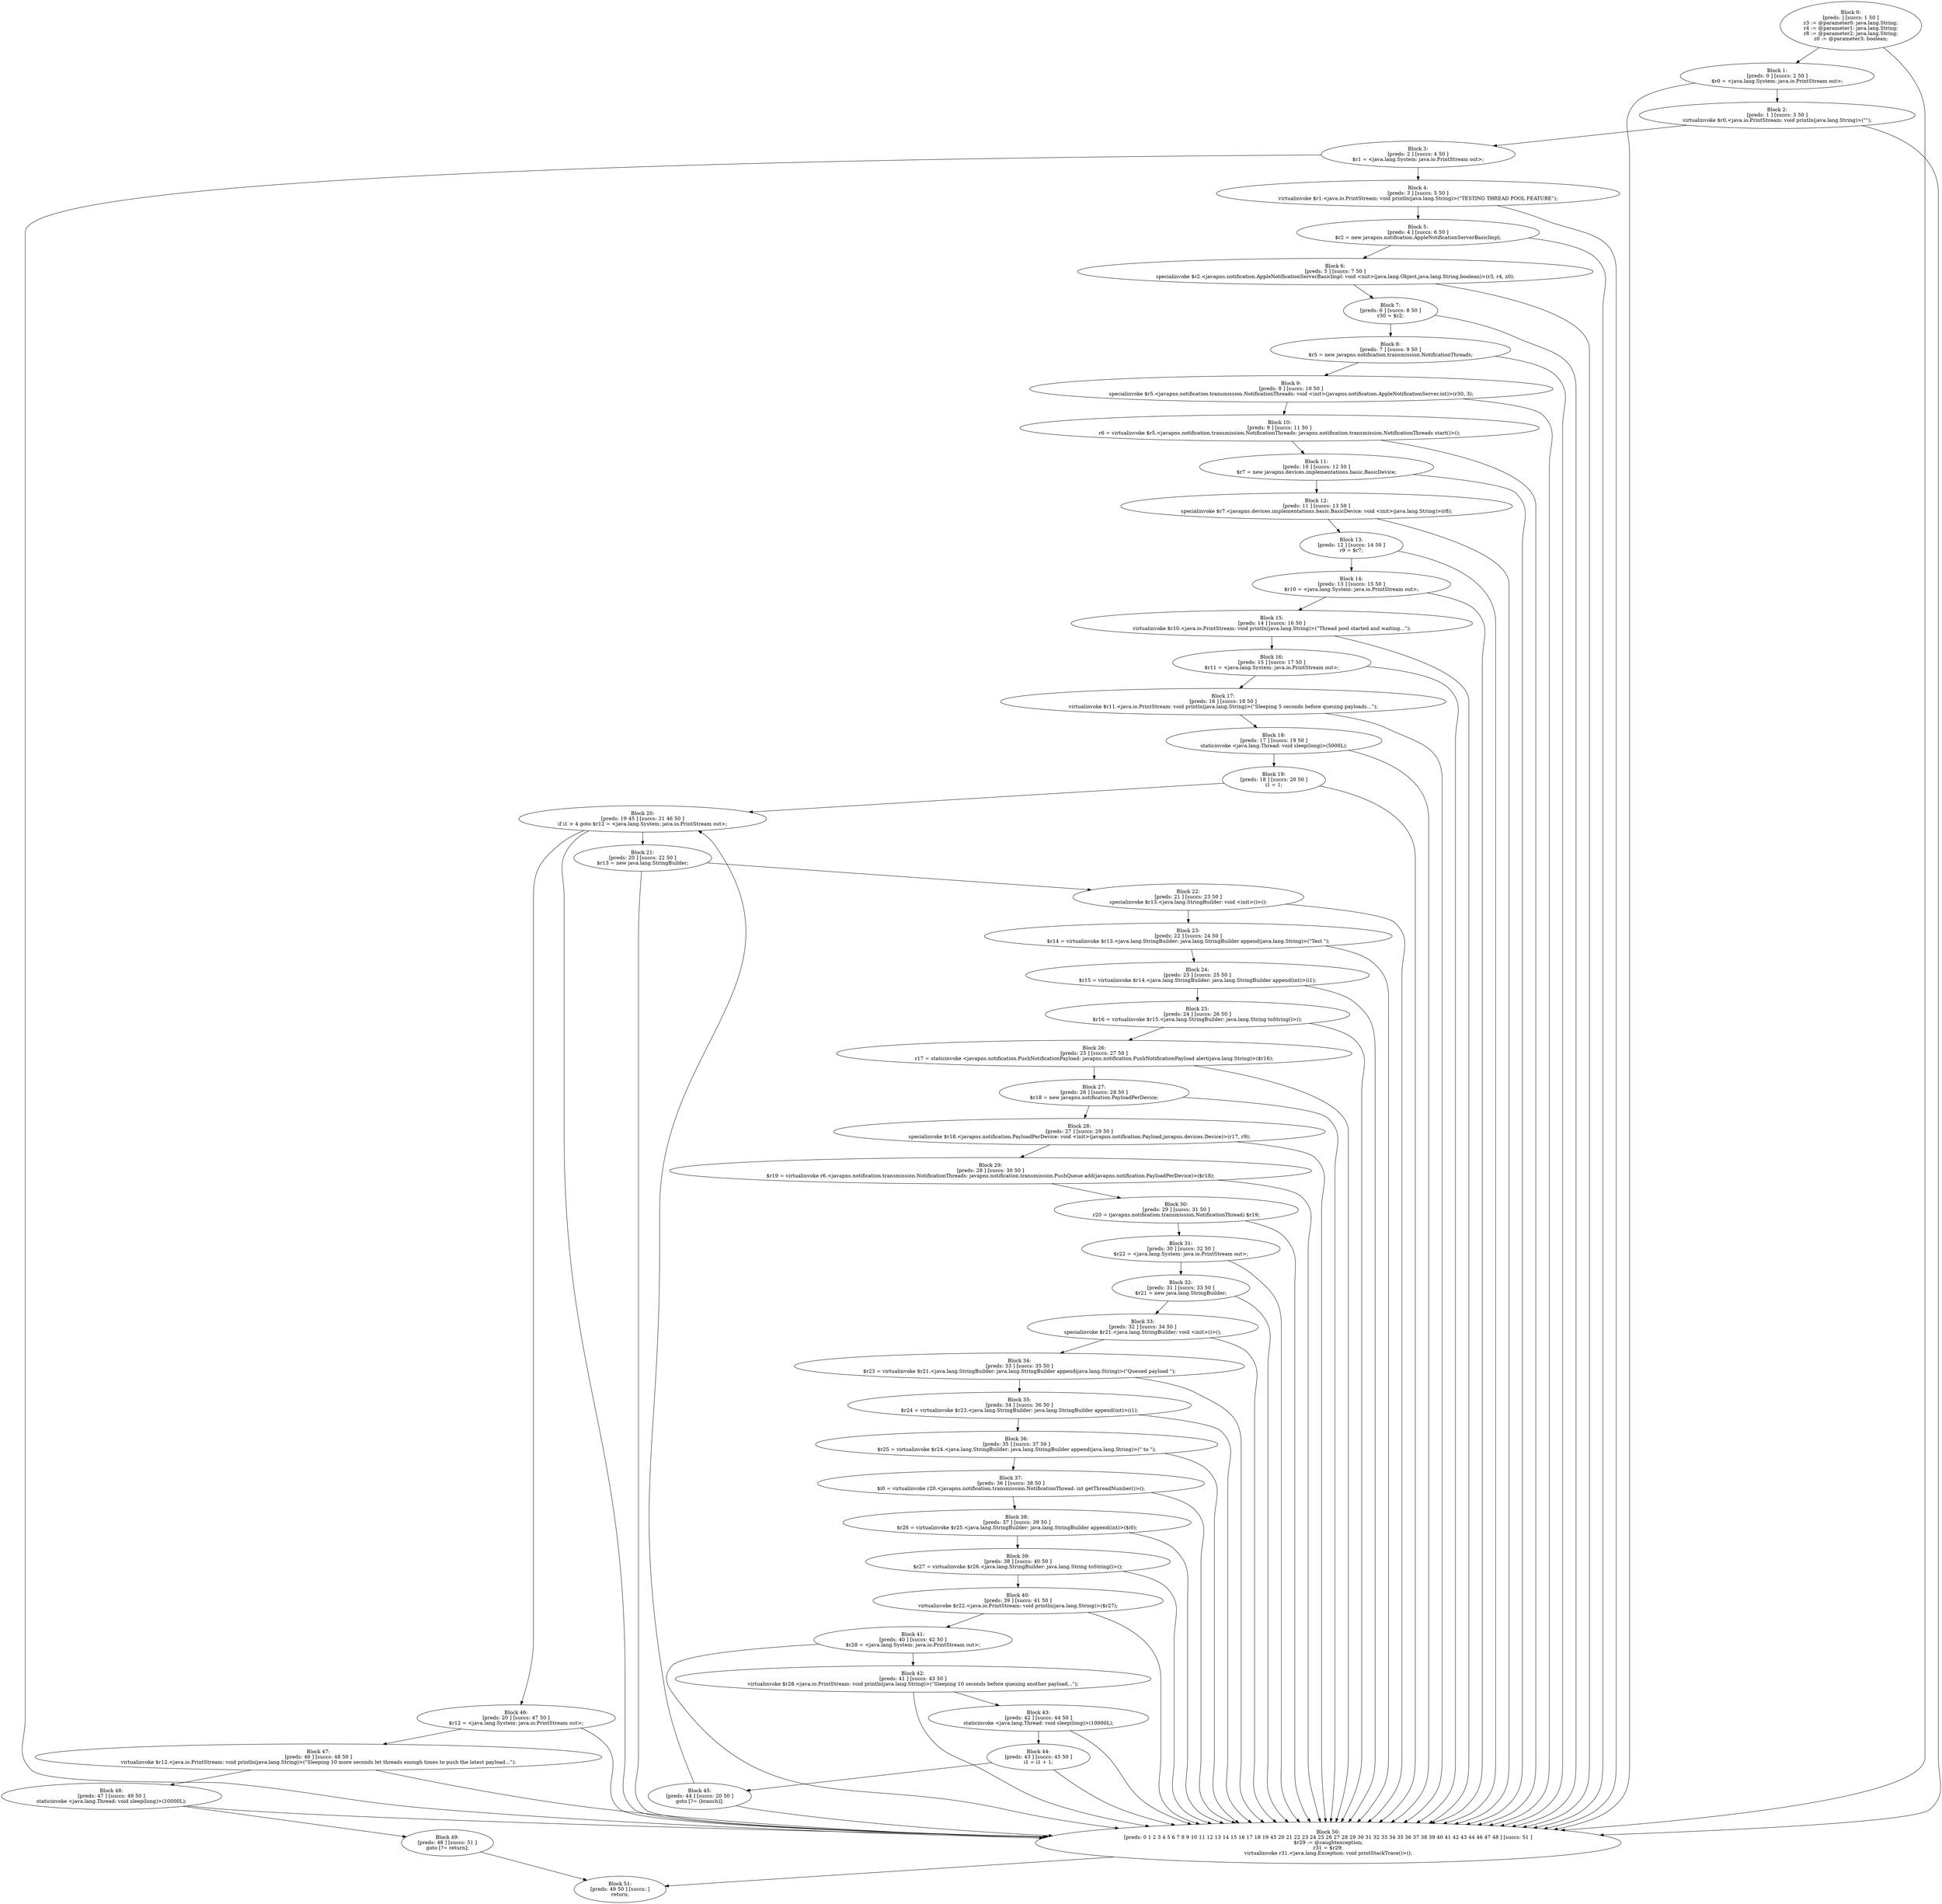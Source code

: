 digraph "unitGraph" {
    "Block 0:
[preds: ] [succs: 1 50 ]
r3 := @parameter0: java.lang.String;
r4 := @parameter1: java.lang.String;
r8 := @parameter2: java.lang.String;
z0 := @parameter3: boolean;
"
    "Block 1:
[preds: 0 ] [succs: 2 50 ]
$r0 = <java.lang.System: java.io.PrintStream out>;
"
    "Block 2:
[preds: 1 ] [succs: 3 50 ]
virtualinvoke $r0.<java.io.PrintStream: void println(java.lang.String)>(\"\");
"
    "Block 3:
[preds: 2 ] [succs: 4 50 ]
$r1 = <java.lang.System: java.io.PrintStream out>;
"
    "Block 4:
[preds: 3 ] [succs: 5 50 ]
virtualinvoke $r1.<java.io.PrintStream: void println(java.lang.String)>(\"TESTING THREAD POOL FEATURE\");
"
    "Block 5:
[preds: 4 ] [succs: 6 50 ]
$r2 = new javapns.notification.AppleNotificationServerBasicImpl;
"
    "Block 6:
[preds: 5 ] [succs: 7 50 ]
specialinvoke $r2.<javapns.notification.AppleNotificationServerBasicImpl: void <init>(java.lang.Object,java.lang.String,boolean)>(r3, r4, z0);
"
    "Block 7:
[preds: 6 ] [succs: 8 50 ]
r30 = $r2;
"
    "Block 8:
[preds: 7 ] [succs: 9 50 ]
$r5 = new javapns.notification.transmission.NotificationThreads;
"
    "Block 9:
[preds: 8 ] [succs: 10 50 ]
specialinvoke $r5.<javapns.notification.transmission.NotificationThreads: void <init>(javapns.notification.AppleNotificationServer,int)>(r30, 3);
"
    "Block 10:
[preds: 9 ] [succs: 11 50 ]
r6 = virtualinvoke $r5.<javapns.notification.transmission.NotificationThreads: javapns.notification.transmission.NotificationThreads start()>();
"
    "Block 11:
[preds: 10 ] [succs: 12 50 ]
$r7 = new javapns.devices.implementations.basic.BasicDevice;
"
    "Block 12:
[preds: 11 ] [succs: 13 50 ]
specialinvoke $r7.<javapns.devices.implementations.basic.BasicDevice: void <init>(java.lang.String)>(r8);
"
    "Block 13:
[preds: 12 ] [succs: 14 50 ]
r9 = $r7;
"
    "Block 14:
[preds: 13 ] [succs: 15 50 ]
$r10 = <java.lang.System: java.io.PrintStream out>;
"
    "Block 15:
[preds: 14 ] [succs: 16 50 ]
virtualinvoke $r10.<java.io.PrintStream: void println(java.lang.String)>(\"Thread pool started and waiting...\");
"
    "Block 16:
[preds: 15 ] [succs: 17 50 ]
$r11 = <java.lang.System: java.io.PrintStream out>;
"
    "Block 17:
[preds: 16 ] [succs: 18 50 ]
virtualinvoke $r11.<java.io.PrintStream: void println(java.lang.String)>(\"Sleeping 5 seconds before queuing payloads...\");
"
    "Block 18:
[preds: 17 ] [succs: 19 50 ]
staticinvoke <java.lang.Thread: void sleep(long)>(5000L);
"
    "Block 19:
[preds: 18 ] [succs: 20 50 ]
i1 = 1;
"
    "Block 20:
[preds: 19 45 ] [succs: 21 46 50 ]
if i1 > 4 goto $r12 = <java.lang.System: java.io.PrintStream out>;
"
    "Block 21:
[preds: 20 ] [succs: 22 50 ]
$r13 = new java.lang.StringBuilder;
"
    "Block 22:
[preds: 21 ] [succs: 23 50 ]
specialinvoke $r13.<java.lang.StringBuilder: void <init>()>();
"
    "Block 23:
[preds: 22 ] [succs: 24 50 ]
$r14 = virtualinvoke $r13.<java.lang.StringBuilder: java.lang.StringBuilder append(java.lang.String)>(\"Test \");
"
    "Block 24:
[preds: 23 ] [succs: 25 50 ]
$r15 = virtualinvoke $r14.<java.lang.StringBuilder: java.lang.StringBuilder append(int)>(i1);
"
    "Block 25:
[preds: 24 ] [succs: 26 50 ]
$r16 = virtualinvoke $r15.<java.lang.StringBuilder: java.lang.String toString()>();
"
    "Block 26:
[preds: 25 ] [succs: 27 50 ]
r17 = staticinvoke <javapns.notification.PushNotificationPayload: javapns.notification.PushNotificationPayload alert(java.lang.String)>($r16);
"
    "Block 27:
[preds: 26 ] [succs: 28 50 ]
$r18 = new javapns.notification.PayloadPerDevice;
"
    "Block 28:
[preds: 27 ] [succs: 29 50 ]
specialinvoke $r18.<javapns.notification.PayloadPerDevice: void <init>(javapns.notification.Payload,javapns.devices.Device)>(r17, r9);
"
    "Block 29:
[preds: 28 ] [succs: 30 50 ]
$r19 = virtualinvoke r6.<javapns.notification.transmission.NotificationThreads: javapns.notification.transmission.PushQueue add(javapns.notification.PayloadPerDevice)>($r18);
"
    "Block 30:
[preds: 29 ] [succs: 31 50 ]
r20 = (javapns.notification.transmission.NotificationThread) $r19;
"
    "Block 31:
[preds: 30 ] [succs: 32 50 ]
$r22 = <java.lang.System: java.io.PrintStream out>;
"
    "Block 32:
[preds: 31 ] [succs: 33 50 ]
$r21 = new java.lang.StringBuilder;
"
    "Block 33:
[preds: 32 ] [succs: 34 50 ]
specialinvoke $r21.<java.lang.StringBuilder: void <init>()>();
"
    "Block 34:
[preds: 33 ] [succs: 35 50 ]
$r23 = virtualinvoke $r21.<java.lang.StringBuilder: java.lang.StringBuilder append(java.lang.String)>(\"Queued payload \");
"
    "Block 35:
[preds: 34 ] [succs: 36 50 ]
$r24 = virtualinvoke $r23.<java.lang.StringBuilder: java.lang.StringBuilder append(int)>(i1);
"
    "Block 36:
[preds: 35 ] [succs: 37 50 ]
$r25 = virtualinvoke $r24.<java.lang.StringBuilder: java.lang.StringBuilder append(java.lang.String)>(\" to \");
"
    "Block 37:
[preds: 36 ] [succs: 38 50 ]
$i0 = virtualinvoke r20.<javapns.notification.transmission.NotificationThread: int getThreadNumber()>();
"
    "Block 38:
[preds: 37 ] [succs: 39 50 ]
$r26 = virtualinvoke $r25.<java.lang.StringBuilder: java.lang.StringBuilder append(int)>($i0);
"
    "Block 39:
[preds: 38 ] [succs: 40 50 ]
$r27 = virtualinvoke $r26.<java.lang.StringBuilder: java.lang.String toString()>();
"
    "Block 40:
[preds: 39 ] [succs: 41 50 ]
virtualinvoke $r22.<java.io.PrintStream: void println(java.lang.String)>($r27);
"
    "Block 41:
[preds: 40 ] [succs: 42 50 ]
$r28 = <java.lang.System: java.io.PrintStream out>;
"
    "Block 42:
[preds: 41 ] [succs: 43 50 ]
virtualinvoke $r28.<java.io.PrintStream: void println(java.lang.String)>(\"Sleeping 10 seconds before queuing another payload...\");
"
    "Block 43:
[preds: 42 ] [succs: 44 50 ]
staticinvoke <java.lang.Thread: void sleep(long)>(10000L);
"
    "Block 44:
[preds: 43 ] [succs: 45 50 ]
i1 = i1 + 1;
"
    "Block 45:
[preds: 44 ] [succs: 20 50 ]
goto [?= (branch)];
"
    "Block 46:
[preds: 20 ] [succs: 47 50 ]
$r12 = <java.lang.System: java.io.PrintStream out>;
"
    "Block 47:
[preds: 46 ] [succs: 48 50 ]
virtualinvoke $r12.<java.io.PrintStream: void println(java.lang.String)>(\"Sleeping 10 more seconds let threads enough times to push the latest payload...\");
"
    "Block 48:
[preds: 47 ] [succs: 49 50 ]
staticinvoke <java.lang.Thread: void sleep(long)>(10000L);
"
    "Block 49:
[preds: 48 ] [succs: 51 ]
goto [?= return];
"
    "Block 50:
[preds: 0 1 2 3 4 5 6 7 8 9 10 11 12 13 14 15 16 17 18 19 45 20 21 22 23 24 25 26 27 28 29 30 31 32 33 34 35 36 37 38 39 40 41 42 43 44 46 47 48 ] [succs: 51 ]
$r29 := @caughtexception;
r31 = $r29;
virtualinvoke r31.<java.lang.Exception: void printStackTrace()>();
"
    "Block 51:
[preds: 49 50 ] [succs: ]
return;
"
    "Block 0:
[preds: ] [succs: 1 50 ]
r3 := @parameter0: java.lang.String;
r4 := @parameter1: java.lang.String;
r8 := @parameter2: java.lang.String;
z0 := @parameter3: boolean;
"->"Block 1:
[preds: 0 ] [succs: 2 50 ]
$r0 = <java.lang.System: java.io.PrintStream out>;
";
    "Block 0:
[preds: ] [succs: 1 50 ]
r3 := @parameter0: java.lang.String;
r4 := @parameter1: java.lang.String;
r8 := @parameter2: java.lang.String;
z0 := @parameter3: boolean;
"->"Block 50:
[preds: 0 1 2 3 4 5 6 7 8 9 10 11 12 13 14 15 16 17 18 19 45 20 21 22 23 24 25 26 27 28 29 30 31 32 33 34 35 36 37 38 39 40 41 42 43 44 46 47 48 ] [succs: 51 ]
$r29 := @caughtexception;
r31 = $r29;
virtualinvoke r31.<java.lang.Exception: void printStackTrace()>();
";
    "Block 1:
[preds: 0 ] [succs: 2 50 ]
$r0 = <java.lang.System: java.io.PrintStream out>;
"->"Block 2:
[preds: 1 ] [succs: 3 50 ]
virtualinvoke $r0.<java.io.PrintStream: void println(java.lang.String)>(\"\");
";
    "Block 1:
[preds: 0 ] [succs: 2 50 ]
$r0 = <java.lang.System: java.io.PrintStream out>;
"->"Block 50:
[preds: 0 1 2 3 4 5 6 7 8 9 10 11 12 13 14 15 16 17 18 19 45 20 21 22 23 24 25 26 27 28 29 30 31 32 33 34 35 36 37 38 39 40 41 42 43 44 46 47 48 ] [succs: 51 ]
$r29 := @caughtexception;
r31 = $r29;
virtualinvoke r31.<java.lang.Exception: void printStackTrace()>();
";
    "Block 2:
[preds: 1 ] [succs: 3 50 ]
virtualinvoke $r0.<java.io.PrintStream: void println(java.lang.String)>(\"\");
"->"Block 3:
[preds: 2 ] [succs: 4 50 ]
$r1 = <java.lang.System: java.io.PrintStream out>;
";
    "Block 2:
[preds: 1 ] [succs: 3 50 ]
virtualinvoke $r0.<java.io.PrintStream: void println(java.lang.String)>(\"\");
"->"Block 50:
[preds: 0 1 2 3 4 5 6 7 8 9 10 11 12 13 14 15 16 17 18 19 45 20 21 22 23 24 25 26 27 28 29 30 31 32 33 34 35 36 37 38 39 40 41 42 43 44 46 47 48 ] [succs: 51 ]
$r29 := @caughtexception;
r31 = $r29;
virtualinvoke r31.<java.lang.Exception: void printStackTrace()>();
";
    "Block 3:
[preds: 2 ] [succs: 4 50 ]
$r1 = <java.lang.System: java.io.PrintStream out>;
"->"Block 4:
[preds: 3 ] [succs: 5 50 ]
virtualinvoke $r1.<java.io.PrintStream: void println(java.lang.String)>(\"TESTING THREAD POOL FEATURE\");
";
    "Block 3:
[preds: 2 ] [succs: 4 50 ]
$r1 = <java.lang.System: java.io.PrintStream out>;
"->"Block 50:
[preds: 0 1 2 3 4 5 6 7 8 9 10 11 12 13 14 15 16 17 18 19 45 20 21 22 23 24 25 26 27 28 29 30 31 32 33 34 35 36 37 38 39 40 41 42 43 44 46 47 48 ] [succs: 51 ]
$r29 := @caughtexception;
r31 = $r29;
virtualinvoke r31.<java.lang.Exception: void printStackTrace()>();
";
    "Block 4:
[preds: 3 ] [succs: 5 50 ]
virtualinvoke $r1.<java.io.PrintStream: void println(java.lang.String)>(\"TESTING THREAD POOL FEATURE\");
"->"Block 5:
[preds: 4 ] [succs: 6 50 ]
$r2 = new javapns.notification.AppleNotificationServerBasicImpl;
";
    "Block 4:
[preds: 3 ] [succs: 5 50 ]
virtualinvoke $r1.<java.io.PrintStream: void println(java.lang.String)>(\"TESTING THREAD POOL FEATURE\");
"->"Block 50:
[preds: 0 1 2 3 4 5 6 7 8 9 10 11 12 13 14 15 16 17 18 19 45 20 21 22 23 24 25 26 27 28 29 30 31 32 33 34 35 36 37 38 39 40 41 42 43 44 46 47 48 ] [succs: 51 ]
$r29 := @caughtexception;
r31 = $r29;
virtualinvoke r31.<java.lang.Exception: void printStackTrace()>();
";
    "Block 5:
[preds: 4 ] [succs: 6 50 ]
$r2 = new javapns.notification.AppleNotificationServerBasicImpl;
"->"Block 6:
[preds: 5 ] [succs: 7 50 ]
specialinvoke $r2.<javapns.notification.AppleNotificationServerBasicImpl: void <init>(java.lang.Object,java.lang.String,boolean)>(r3, r4, z0);
";
    "Block 5:
[preds: 4 ] [succs: 6 50 ]
$r2 = new javapns.notification.AppleNotificationServerBasicImpl;
"->"Block 50:
[preds: 0 1 2 3 4 5 6 7 8 9 10 11 12 13 14 15 16 17 18 19 45 20 21 22 23 24 25 26 27 28 29 30 31 32 33 34 35 36 37 38 39 40 41 42 43 44 46 47 48 ] [succs: 51 ]
$r29 := @caughtexception;
r31 = $r29;
virtualinvoke r31.<java.lang.Exception: void printStackTrace()>();
";
    "Block 6:
[preds: 5 ] [succs: 7 50 ]
specialinvoke $r2.<javapns.notification.AppleNotificationServerBasicImpl: void <init>(java.lang.Object,java.lang.String,boolean)>(r3, r4, z0);
"->"Block 7:
[preds: 6 ] [succs: 8 50 ]
r30 = $r2;
";
    "Block 6:
[preds: 5 ] [succs: 7 50 ]
specialinvoke $r2.<javapns.notification.AppleNotificationServerBasicImpl: void <init>(java.lang.Object,java.lang.String,boolean)>(r3, r4, z0);
"->"Block 50:
[preds: 0 1 2 3 4 5 6 7 8 9 10 11 12 13 14 15 16 17 18 19 45 20 21 22 23 24 25 26 27 28 29 30 31 32 33 34 35 36 37 38 39 40 41 42 43 44 46 47 48 ] [succs: 51 ]
$r29 := @caughtexception;
r31 = $r29;
virtualinvoke r31.<java.lang.Exception: void printStackTrace()>();
";
    "Block 7:
[preds: 6 ] [succs: 8 50 ]
r30 = $r2;
"->"Block 8:
[preds: 7 ] [succs: 9 50 ]
$r5 = new javapns.notification.transmission.NotificationThreads;
";
    "Block 7:
[preds: 6 ] [succs: 8 50 ]
r30 = $r2;
"->"Block 50:
[preds: 0 1 2 3 4 5 6 7 8 9 10 11 12 13 14 15 16 17 18 19 45 20 21 22 23 24 25 26 27 28 29 30 31 32 33 34 35 36 37 38 39 40 41 42 43 44 46 47 48 ] [succs: 51 ]
$r29 := @caughtexception;
r31 = $r29;
virtualinvoke r31.<java.lang.Exception: void printStackTrace()>();
";
    "Block 8:
[preds: 7 ] [succs: 9 50 ]
$r5 = new javapns.notification.transmission.NotificationThreads;
"->"Block 9:
[preds: 8 ] [succs: 10 50 ]
specialinvoke $r5.<javapns.notification.transmission.NotificationThreads: void <init>(javapns.notification.AppleNotificationServer,int)>(r30, 3);
";
    "Block 8:
[preds: 7 ] [succs: 9 50 ]
$r5 = new javapns.notification.transmission.NotificationThreads;
"->"Block 50:
[preds: 0 1 2 3 4 5 6 7 8 9 10 11 12 13 14 15 16 17 18 19 45 20 21 22 23 24 25 26 27 28 29 30 31 32 33 34 35 36 37 38 39 40 41 42 43 44 46 47 48 ] [succs: 51 ]
$r29 := @caughtexception;
r31 = $r29;
virtualinvoke r31.<java.lang.Exception: void printStackTrace()>();
";
    "Block 9:
[preds: 8 ] [succs: 10 50 ]
specialinvoke $r5.<javapns.notification.transmission.NotificationThreads: void <init>(javapns.notification.AppleNotificationServer,int)>(r30, 3);
"->"Block 10:
[preds: 9 ] [succs: 11 50 ]
r6 = virtualinvoke $r5.<javapns.notification.transmission.NotificationThreads: javapns.notification.transmission.NotificationThreads start()>();
";
    "Block 9:
[preds: 8 ] [succs: 10 50 ]
specialinvoke $r5.<javapns.notification.transmission.NotificationThreads: void <init>(javapns.notification.AppleNotificationServer,int)>(r30, 3);
"->"Block 50:
[preds: 0 1 2 3 4 5 6 7 8 9 10 11 12 13 14 15 16 17 18 19 45 20 21 22 23 24 25 26 27 28 29 30 31 32 33 34 35 36 37 38 39 40 41 42 43 44 46 47 48 ] [succs: 51 ]
$r29 := @caughtexception;
r31 = $r29;
virtualinvoke r31.<java.lang.Exception: void printStackTrace()>();
";
    "Block 10:
[preds: 9 ] [succs: 11 50 ]
r6 = virtualinvoke $r5.<javapns.notification.transmission.NotificationThreads: javapns.notification.transmission.NotificationThreads start()>();
"->"Block 11:
[preds: 10 ] [succs: 12 50 ]
$r7 = new javapns.devices.implementations.basic.BasicDevice;
";
    "Block 10:
[preds: 9 ] [succs: 11 50 ]
r6 = virtualinvoke $r5.<javapns.notification.transmission.NotificationThreads: javapns.notification.transmission.NotificationThreads start()>();
"->"Block 50:
[preds: 0 1 2 3 4 5 6 7 8 9 10 11 12 13 14 15 16 17 18 19 45 20 21 22 23 24 25 26 27 28 29 30 31 32 33 34 35 36 37 38 39 40 41 42 43 44 46 47 48 ] [succs: 51 ]
$r29 := @caughtexception;
r31 = $r29;
virtualinvoke r31.<java.lang.Exception: void printStackTrace()>();
";
    "Block 11:
[preds: 10 ] [succs: 12 50 ]
$r7 = new javapns.devices.implementations.basic.BasicDevice;
"->"Block 12:
[preds: 11 ] [succs: 13 50 ]
specialinvoke $r7.<javapns.devices.implementations.basic.BasicDevice: void <init>(java.lang.String)>(r8);
";
    "Block 11:
[preds: 10 ] [succs: 12 50 ]
$r7 = new javapns.devices.implementations.basic.BasicDevice;
"->"Block 50:
[preds: 0 1 2 3 4 5 6 7 8 9 10 11 12 13 14 15 16 17 18 19 45 20 21 22 23 24 25 26 27 28 29 30 31 32 33 34 35 36 37 38 39 40 41 42 43 44 46 47 48 ] [succs: 51 ]
$r29 := @caughtexception;
r31 = $r29;
virtualinvoke r31.<java.lang.Exception: void printStackTrace()>();
";
    "Block 12:
[preds: 11 ] [succs: 13 50 ]
specialinvoke $r7.<javapns.devices.implementations.basic.BasicDevice: void <init>(java.lang.String)>(r8);
"->"Block 13:
[preds: 12 ] [succs: 14 50 ]
r9 = $r7;
";
    "Block 12:
[preds: 11 ] [succs: 13 50 ]
specialinvoke $r7.<javapns.devices.implementations.basic.BasicDevice: void <init>(java.lang.String)>(r8);
"->"Block 50:
[preds: 0 1 2 3 4 5 6 7 8 9 10 11 12 13 14 15 16 17 18 19 45 20 21 22 23 24 25 26 27 28 29 30 31 32 33 34 35 36 37 38 39 40 41 42 43 44 46 47 48 ] [succs: 51 ]
$r29 := @caughtexception;
r31 = $r29;
virtualinvoke r31.<java.lang.Exception: void printStackTrace()>();
";
    "Block 13:
[preds: 12 ] [succs: 14 50 ]
r9 = $r7;
"->"Block 14:
[preds: 13 ] [succs: 15 50 ]
$r10 = <java.lang.System: java.io.PrintStream out>;
";
    "Block 13:
[preds: 12 ] [succs: 14 50 ]
r9 = $r7;
"->"Block 50:
[preds: 0 1 2 3 4 5 6 7 8 9 10 11 12 13 14 15 16 17 18 19 45 20 21 22 23 24 25 26 27 28 29 30 31 32 33 34 35 36 37 38 39 40 41 42 43 44 46 47 48 ] [succs: 51 ]
$r29 := @caughtexception;
r31 = $r29;
virtualinvoke r31.<java.lang.Exception: void printStackTrace()>();
";
    "Block 14:
[preds: 13 ] [succs: 15 50 ]
$r10 = <java.lang.System: java.io.PrintStream out>;
"->"Block 15:
[preds: 14 ] [succs: 16 50 ]
virtualinvoke $r10.<java.io.PrintStream: void println(java.lang.String)>(\"Thread pool started and waiting...\");
";
    "Block 14:
[preds: 13 ] [succs: 15 50 ]
$r10 = <java.lang.System: java.io.PrintStream out>;
"->"Block 50:
[preds: 0 1 2 3 4 5 6 7 8 9 10 11 12 13 14 15 16 17 18 19 45 20 21 22 23 24 25 26 27 28 29 30 31 32 33 34 35 36 37 38 39 40 41 42 43 44 46 47 48 ] [succs: 51 ]
$r29 := @caughtexception;
r31 = $r29;
virtualinvoke r31.<java.lang.Exception: void printStackTrace()>();
";
    "Block 15:
[preds: 14 ] [succs: 16 50 ]
virtualinvoke $r10.<java.io.PrintStream: void println(java.lang.String)>(\"Thread pool started and waiting...\");
"->"Block 16:
[preds: 15 ] [succs: 17 50 ]
$r11 = <java.lang.System: java.io.PrintStream out>;
";
    "Block 15:
[preds: 14 ] [succs: 16 50 ]
virtualinvoke $r10.<java.io.PrintStream: void println(java.lang.String)>(\"Thread pool started and waiting...\");
"->"Block 50:
[preds: 0 1 2 3 4 5 6 7 8 9 10 11 12 13 14 15 16 17 18 19 45 20 21 22 23 24 25 26 27 28 29 30 31 32 33 34 35 36 37 38 39 40 41 42 43 44 46 47 48 ] [succs: 51 ]
$r29 := @caughtexception;
r31 = $r29;
virtualinvoke r31.<java.lang.Exception: void printStackTrace()>();
";
    "Block 16:
[preds: 15 ] [succs: 17 50 ]
$r11 = <java.lang.System: java.io.PrintStream out>;
"->"Block 17:
[preds: 16 ] [succs: 18 50 ]
virtualinvoke $r11.<java.io.PrintStream: void println(java.lang.String)>(\"Sleeping 5 seconds before queuing payloads...\");
";
    "Block 16:
[preds: 15 ] [succs: 17 50 ]
$r11 = <java.lang.System: java.io.PrintStream out>;
"->"Block 50:
[preds: 0 1 2 3 4 5 6 7 8 9 10 11 12 13 14 15 16 17 18 19 45 20 21 22 23 24 25 26 27 28 29 30 31 32 33 34 35 36 37 38 39 40 41 42 43 44 46 47 48 ] [succs: 51 ]
$r29 := @caughtexception;
r31 = $r29;
virtualinvoke r31.<java.lang.Exception: void printStackTrace()>();
";
    "Block 17:
[preds: 16 ] [succs: 18 50 ]
virtualinvoke $r11.<java.io.PrintStream: void println(java.lang.String)>(\"Sleeping 5 seconds before queuing payloads...\");
"->"Block 18:
[preds: 17 ] [succs: 19 50 ]
staticinvoke <java.lang.Thread: void sleep(long)>(5000L);
";
    "Block 17:
[preds: 16 ] [succs: 18 50 ]
virtualinvoke $r11.<java.io.PrintStream: void println(java.lang.String)>(\"Sleeping 5 seconds before queuing payloads...\");
"->"Block 50:
[preds: 0 1 2 3 4 5 6 7 8 9 10 11 12 13 14 15 16 17 18 19 45 20 21 22 23 24 25 26 27 28 29 30 31 32 33 34 35 36 37 38 39 40 41 42 43 44 46 47 48 ] [succs: 51 ]
$r29 := @caughtexception;
r31 = $r29;
virtualinvoke r31.<java.lang.Exception: void printStackTrace()>();
";
    "Block 18:
[preds: 17 ] [succs: 19 50 ]
staticinvoke <java.lang.Thread: void sleep(long)>(5000L);
"->"Block 19:
[preds: 18 ] [succs: 20 50 ]
i1 = 1;
";
    "Block 18:
[preds: 17 ] [succs: 19 50 ]
staticinvoke <java.lang.Thread: void sleep(long)>(5000L);
"->"Block 50:
[preds: 0 1 2 3 4 5 6 7 8 9 10 11 12 13 14 15 16 17 18 19 45 20 21 22 23 24 25 26 27 28 29 30 31 32 33 34 35 36 37 38 39 40 41 42 43 44 46 47 48 ] [succs: 51 ]
$r29 := @caughtexception;
r31 = $r29;
virtualinvoke r31.<java.lang.Exception: void printStackTrace()>();
";
    "Block 19:
[preds: 18 ] [succs: 20 50 ]
i1 = 1;
"->"Block 20:
[preds: 19 45 ] [succs: 21 46 50 ]
if i1 > 4 goto $r12 = <java.lang.System: java.io.PrintStream out>;
";
    "Block 19:
[preds: 18 ] [succs: 20 50 ]
i1 = 1;
"->"Block 50:
[preds: 0 1 2 3 4 5 6 7 8 9 10 11 12 13 14 15 16 17 18 19 45 20 21 22 23 24 25 26 27 28 29 30 31 32 33 34 35 36 37 38 39 40 41 42 43 44 46 47 48 ] [succs: 51 ]
$r29 := @caughtexception;
r31 = $r29;
virtualinvoke r31.<java.lang.Exception: void printStackTrace()>();
";
    "Block 20:
[preds: 19 45 ] [succs: 21 46 50 ]
if i1 > 4 goto $r12 = <java.lang.System: java.io.PrintStream out>;
"->"Block 21:
[preds: 20 ] [succs: 22 50 ]
$r13 = new java.lang.StringBuilder;
";
    "Block 20:
[preds: 19 45 ] [succs: 21 46 50 ]
if i1 > 4 goto $r12 = <java.lang.System: java.io.PrintStream out>;
"->"Block 46:
[preds: 20 ] [succs: 47 50 ]
$r12 = <java.lang.System: java.io.PrintStream out>;
";
    "Block 20:
[preds: 19 45 ] [succs: 21 46 50 ]
if i1 > 4 goto $r12 = <java.lang.System: java.io.PrintStream out>;
"->"Block 50:
[preds: 0 1 2 3 4 5 6 7 8 9 10 11 12 13 14 15 16 17 18 19 45 20 21 22 23 24 25 26 27 28 29 30 31 32 33 34 35 36 37 38 39 40 41 42 43 44 46 47 48 ] [succs: 51 ]
$r29 := @caughtexception;
r31 = $r29;
virtualinvoke r31.<java.lang.Exception: void printStackTrace()>();
";
    "Block 21:
[preds: 20 ] [succs: 22 50 ]
$r13 = new java.lang.StringBuilder;
"->"Block 22:
[preds: 21 ] [succs: 23 50 ]
specialinvoke $r13.<java.lang.StringBuilder: void <init>()>();
";
    "Block 21:
[preds: 20 ] [succs: 22 50 ]
$r13 = new java.lang.StringBuilder;
"->"Block 50:
[preds: 0 1 2 3 4 5 6 7 8 9 10 11 12 13 14 15 16 17 18 19 45 20 21 22 23 24 25 26 27 28 29 30 31 32 33 34 35 36 37 38 39 40 41 42 43 44 46 47 48 ] [succs: 51 ]
$r29 := @caughtexception;
r31 = $r29;
virtualinvoke r31.<java.lang.Exception: void printStackTrace()>();
";
    "Block 22:
[preds: 21 ] [succs: 23 50 ]
specialinvoke $r13.<java.lang.StringBuilder: void <init>()>();
"->"Block 23:
[preds: 22 ] [succs: 24 50 ]
$r14 = virtualinvoke $r13.<java.lang.StringBuilder: java.lang.StringBuilder append(java.lang.String)>(\"Test \");
";
    "Block 22:
[preds: 21 ] [succs: 23 50 ]
specialinvoke $r13.<java.lang.StringBuilder: void <init>()>();
"->"Block 50:
[preds: 0 1 2 3 4 5 6 7 8 9 10 11 12 13 14 15 16 17 18 19 45 20 21 22 23 24 25 26 27 28 29 30 31 32 33 34 35 36 37 38 39 40 41 42 43 44 46 47 48 ] [succs: 51 ]
$r29 := @caughtexception;
r31 = $r29;
virtualinvoke r31.<java.lang.Exception: void printStackTrace()>();
";
    "Block 23:
[preds: 22 ] [succs: 24 50 ]
$r14 = virtualinvoke $r13.<java.lang.StringBuilder: java.lang.StringBuilder append(java.lang.String)>(\"Test \");
"->"Block 24:
[preds: 23 ] [succs: 25 50 ]
$r15 = virtualinvoke $r14.<java.lang.StringBuilder: java.lang.StringBuilder append(int)>(i1);
";
    "Block 23:
[preds: 22 ] [succs: 24 50 ]
$r14 = virtualinvoke $r13.<java.lang.StringBuilder: java.lang.StringBuilder append(java.lang.String)>(\"Test \");
"->"Block 50:
[preds: 0 1 2 3 4 5 6 7 8 9 10 11 12 13 14 15 16 17 18 19 45 20 21 22 23 24 25 26 27 28 29 30 31 32 33 34 35 36 37 38 39 40 41 42 43 44 46 47 48 ] [succs: 51 ]
$r29 := @caughtexception;
r31 = $r29;
virtualinvoke r31.<java.lang.Exception: void printStackTrace()>();
";
    "Block 24:
[preds: 23 ] [succs: 25 50 ]
$r15 = virtualinvoke $r14.<java.lang.StringBuilder: java.lang.StringBuilder append(int)>(i1);
"->"Block 25:
[preds: 24 ] [succs: 26 50 ]
$r16 = virtualinvoke $r15.<java.lang.StringBuilder: java.lang.String toString()>();
";
    "Block 24:
[preds: 23 ] [succs: 25 50 ]
$r15 = virtualinvoke $r14.<java.lang.StringBuilder: java.lang.StringBuilder append(int)>(i1);
"->"Block 50:
[preds: 0 1 2 3 4 5 6 7 8 9 10 11 12 13 14 15 16 17 18 19 45 20 21 22 23 24 25 26 27 28 29 30 31 32 33 34 35 36 37 38 39 40 41 42 43 44 46 47 48 ] [succs: 51 ]
$r29 := @caughtexception;
r31 = $r29;
virtualinvoke r31.<java.lang.Exception: void printStackTrace()>();
";
    "Block 25:
[preds: 24 ] [succs: 26 50 ]
$r16 = virtualinvoke $r15.<java.lang.StringBuilder: java.lang.String toString()>();
"->"Block 26:
[preds: 25 ] [succs: 27 50 ]
r17 = staticinvoke <javapns.notification.PushNotificationPayload: javapns.notification.PushNotificationPayload alert(java.lang.String)>($r16);
";
    "Block 25:
[preds: 24 ] [succs: 26 50 ]
$r16 = virtualinvoke $r15.<java.lang.StringBuilder: java.lang.String toString()>();
"->"Block 50:
[preds: 0 1 2 3 4 5 6 7 8 9 10 11 12 13 14 15 16 17 18 19 45 20 21 22 23 24 25 26 27 28 29 30 31 32 33 34 35 36 37 38 39 40 41 42 43 44 46 47 48 ] [succs: 51 ]
$r29 := @caughtexception;
r31 = $r29;
virtualinvoke r31.<java.lang.Exception: void printStackTrace()>();
";
    "Block 26:
[preds: 25 ] [succs: 27 50 ]
r17 = staticinvoke <javapns.notification.PushNotificationPayload: javapns.notification.PushNotificationPayload alert(java.lang.String)>($r16);
"->"Block 27:
[preds: 26 ] [succs: 28 50 ]
$r18 = new javapns.notification.PayloadPerDevice;
";
    "Block 26:
[preds: 25 ] [succs: 27 50 ]
r17 = staticinvoke <javapns.notification.PushNotificationPayload: javapns.notification.PushNotificationPayload alert(java.lang.String)>($r16);
"->"Block 50:
[preds: 0 1 2 3 4 5 6 7 8 9 10 11 12 13 14 15 16 17 18 19 45 20 21 22 23 24 25 26 27 28 29 30 31 32 33 34 35 36 37 38 39 40 41 42 43 44 46 47 48 ] [succs: 51 ]
$r29 := @caughtexception;
r31 = $r29;
virtualinvoke r31.<java.lang.Exception: void printStackTrace()>();
";
    "Block 27:
[preds: 26 ] [succs: 28 50 ]
$r18 = new javapns.notification.PayloadPerDevice;
"->"Block 28:
[preds: 27 ] [succs: 29 50 ]
specialinvoke $r18.<javapns.notification.PayloadPerDevice: void <init>(javapns.notification.Payload,javapns.devices.Device)>(r17, r9);
";
    "Block 27:
[preds: 26 ] [succs: 28 50 ]
$r18 = new javapns.notification.PayloadPerDevice;
"->"Block 50:
[preds: 0 1 2 3 4 5 6 7 8 9 10 11 12 13 14 15 16 17 18 19 45 20 21 22 23 24 25 26 27 28 29 30 31 32 33 34 35 36 37 38 39 40 41 42 43 44 46 47 48 ] [succs: 51 ]
$r29 := @caughtexception;
r31 = $r29;
virtualinvoke r31.<java.lang.Exception: void printStackTrace()>();
";
    "Block 28:
[preds: 27 ] [succs: 29 50 ]
specialinvoke $r18.<javapns.notification.PayloadPerDevice: void <init>(javapns.notification.Payload,javapns.devices.Device)>(r17, r9);
"->"Block 29:
[preds: 28 ] [succs: 30 50 ]
$r19 = virtualinvoke r6.<javapns.notification.transmission.NotificationThreads: javapns.notification.transmission.PushQueue add(javapns.notification.PayloadPerDevice)>($r18);
";
    "Block 28:
[preds: 27 ] [succs: 29 50 ]
specialinvoke $r18.<javapns.notification.PayloadPerDevice: void <init>(javapns.notification.Payload,javapns.devices.Device)>(r17, r9);
"->"Block 50:
[preds: 0 1 2 3 4 5 6 7 8 9 10 11 12 13 14 15 16 17 18 19 45 20 21 22 23 24 25 26 27 28 29 30 31 32 33 34 35 36 37 38 39 40 41 42 43 44 46 47 48 ] [succs: 51 ]
$r29 := @caughtexception;
r31 = $r29;
virtualinvoke r31.<java.lang.Exception: void printStackTrace()>();
";
    "Block 29:
[preds: 28 ] [succs: 30 50 ]
$r19 = virtualinvoke r6.<javapns.notification.transmission.NotificationThreads: javapns.notification.transmission.PushQueue add(javapns.notification.PayloadPerDevice)>($r18);
"->"Block 30:
[preds: 29 ] [succs: 31 50 ]
r20 = (javapns.notification.transmission.NotificationThread) $r19;
";
    "Block 29:
[preds: 28 ] [succs: 30 50 ]
$r19 = virtualinvoke r6.<javapns.notification.transmission.NotificationThreads: javapns.notification.transmission.PushQueue add(javapns.notification.PayloadPerDevice)>($r18);
"->"Block 50:
[preds: 0 1 2 3 4 5 6 7 8 9 10 11 12 13 14 15 16 17 18 19 45 20 21 22 23 24 25 26 27 28 29 30 31 32 33 34 35 36 37 38 39 40 41 42 43 44 46 47 48 ] [succs: 51 ]
$r29 := @caughtexception;
r31 = $r29;
virtualinvoke r31.<java.lang.Exception: void printStackTrace()>();
";
    "Block 30:
[preds: 29 ] [succs: 31 50 ]
r20 = (javapns.notification.transmission.NotificationThread) $r19;
"->"Block 31:
[preds: 30 ] [succs: 32 50 ]
$r22 = <java.lang.System: java.io.PrintStream out>;
";
    "Block 30:
[preds: 29 ] [succs: 31 50 ]
r20 = (javapns.notification.transmission.NotificationThread) $r19;
"->"Block 50:
[preds: 0 1 2 3 4 5 6 7 8 9 10 11 12 13 14 15 16 17 18 19 45 20 21 22 23 24 25 26 27 28 29 30 31 32 33 34 35 36 37 38 39 40 41 42 43 44 46 47 48 ] [succs: 51 ]
$r29 := @caughtexception;
r31 = $r29;
virtualinvoke r31.<java.lang.Exception: void printStackTrace()>();
";
    "Block 31:
[preds: 30 ] [succs: 32 50 ]
$r22 = <java.lang.System: java.io.PrintStream out>;
"->"Block 32:
[preds: 31 ] [succs: 33 50 ]
$r21 = new java.lang.StringBuilder;
";
    "Block 31:
[preds: 30 ] [succs: 32 50 ]
$r22 = <java.lang.System: java.io.PrintStream out>;
"->"Block 50:
[preds: 0 1 2 3 4 5 6 7 8 9 10 11 12 13 14 15 16 17 18 19 45 20 21 22 23 24 25 26 27 28 29 30 31 32 33 34 35 36 37 38 39 40 41 42 43 44 46 47 48 ] [succs: 51 ]
$r29 := @caughtexception;
r31 = $r29;
virtualinvoke r31.<java.lang.Exception: void printStackTrace()>();
";
    "Block 32:
[preds: 31 ] [succs: 33 50 ]
$r21 = new java.lang.StringBuilder;
"->"Block 33:
[preds: 32 ] [succs: 34 50 ]
specialinvoke $r21.<java.lang.StringBuilder: void <init>()>();
";
    "Block 32:
[preds: 31 ] [succs: 33 50 ]
$r21 = new java.lang.StringBuilder;
"->"Block 50:
[preds: 0 1 2 3 4 5 6 7 8 9 10 11 12 13 14 15 16 17 18 19 45 20 21 22 23 24 25 26 27 28 29 30 31 32 33 34 35 36 37 38 39 40 41 42 43 44 46 47 48 ] [succs: 51 ]
$r29 := @caughtexception;
r31 = $r29;
virtualinvoke r31.<java.lang.Exception: void printStackTrace()>();
";
    "Block 33:
[preds: 32 ] [succs: 34 50 ]
specialinvoke $r21.<java.lang.StringBuilder: void <init>()>();
"->"Block 34:
[preds: 33 ] [succs: 35 50 ]
$r23 = virtualinvoke $r21.<java.lang.StringBuilder: java.lang.StringBuilder append(java.lang.String)>(\"Queued payload \");
";
    "Block 33:
[preds: 32 ] [succs: 34 50 ]
specialinvoke $r21.<java.lang.StringBuilder: void <init>()>();
"->"Block 50:
[preds: 0 1 2 3 4 5 6 7 8 9 10 11 12 13 14 15 16 17 18 19 45 20 21 22 23 24 25 26 27 28 29 30 31 32 33 34 35 36 37 38 39 40 41 42 43 44 46 47 48 ] [succs: 51 ]
$r29 := @caughtexception;
r31 = $r29;
virtualinvoke r31.<java.lang.Exception: void printStackTrace()>();
";
    "Block 34:
[preds: 33 ] [succs: 35 50 ]
$r23 = virtualinvoke $r21.<java.lang.StringBuilder: java.lang.StringBuilder append(java.lang.String)>(\"Queued payload \");
"->"Block 35:
[preds: 34 ] [succs: 36 50 ]
$r24 = virtualinvoke $r23.<java.lang.StringBuilder: java.lang.StringBuilder append(int)>(i1);
";
    "Block 34:
[preds: 33 ] [succs: 35 50 ]
$r23 = virtualinvoke $r21.<java.lang.StringBuilder: java.lang.StringBuilder append(java.lang.String)>(\"Queued payload \");
"->"Block 50:
[preds: 0 1 2 3 4 5 6 7 8 9 10 11 12 13 14 15 16 17 18 19 45 20 21 22 23 24 25 26 27 28 29 30 31 32 33 34 35 36 37 38 39 40 41 42 43 44 46 47 48 ] [succs: 51 ]
$r29 := @caughtexception;
r31 = $r29;
virtualinvoke r31.<java.lang.Exception: void printStackTrace()>();
";
    "Block 35:
[preds: 34 ] [succs: 36 50 ]
$r24 = virtualinvoke $r23.<java.lang.StringBuilder: java.lang.StringBuilder append(int)>(i1);
"->"Block 36:
[preds: 35 ] [succs: 37 50 ]
$r25 = virtualinvoke $r24.<java.lang.StringBuilder: java.lang.StringBuilder append(java.lang.String)>(\" to \");
";
    "Block 35:
[preds: 34 ] [succs: 36 50 ]
$r24 = virtualinvoke $r23.<java.lang.StringBuilder: java.lang.StringBuilder append(int)>(i1);
"->"Block 50:
[preds: 0 1 2 3 4 5 6 7 8 9 10 11 12 13 14 15 16 17 18 19 45 20 21 22 23 24 25 26 27 28 29 30 31 32 33 34 35 36 37 38 39 40 41 42 43 44 46 47 48 ] [succs: 51 ]
$r29 := @caughtexception;
r31 = $r29;
virtualinvoke r31.<java.lang.Exception: void printStackTrace()>();
";
    "Block 36:
[preds: 35 ] [succs: 37 50 ]
$r25 = virtualinvoke $r24.<java.lang.StringBuilder: java.lang.StringBuilder append(java.lang.String)>(\" to \");
"->"Block 37:
[preds: 36 ] [succs: 38 50 ]
$i0 = virtualinvoke r20.<javapns.notification.transmission.NotificationThread: int getThreadNumber()>();
";
    "Block 36:
[preds: 35 ] [succs: 37 50 ]
$r25 = virtualinvoke $r24.<java.lang.StringBuilder: java.lang.StringBuilder append(java.lang.String)>(\" to \");
"->"Block 50:
[preds: 0 1 2 3 4 5 6 7 8 9 10 11 12 13 14 15 16 17 18 19 45 20 21 22 23 24 25 26 27 28 29 30 31 32 33 34 35 36 37 38 39 40 41 42 43 44 46 47 48 ] [succs: 51 ]
$r29 := @caughtexception;
r31 = $r29;
virtualinvoke r31.<java.lang.Exception: void printStackTrace()>();
";
    "Block 37:
[preds: 36 ] [succs: 38 50 ]
$i0 = virtualinvoke r20.<javapns.notification.transmission.NotificationThread: int getThreadNumber()>();
"->"Block 38:
[preds: 37 ] [succs: 39 50 ]
$r26 = virtualinvoke $r25.<java.lang.StringBuilder: java.lang.StringBuilder append(int)>($i0);
";
    "Block 37:
[preds: 36 ] [succs: 38 50 ]
$i0 = virtualinvoke r20.<javapns.notification.transmission.NotificationThread: int getThreadNumber()>();
"->"Block 50:
[preds: 0 1 2 3 4 5 6 7 8 9 10 11 12 13 14 15 16 17 18 19 45 20 21 22 23 24 25 26 27 28 29 30 31 32 33 34 35 36 37 38 39 40 41 42 43 44 46 47 48 ] [succs: 51 ]
$r29 := @caughtexception;
r31 = $r29;
virtualinvoke r31.<java.lang.Exception: void printStackTrace()>();
";
    "Block 38:
[preds: 37 ] [succs: 39 50 ]
$r26 = virtualinvoke $r25.<java.lang.StringBuilder: java.lang.StringBuilder append(int)>($i0);
"->"Block 39:
[preds: 38 ] [succs: 40 50 ]
$r27 = virtualinvoke $r26.<java.lang.StringBuilder: java.lang.String toString()>();
";
    "Block 38:
[preds: 37 ] [succs: 39 50 ]
$r26 = virtualinvoke $r25.<java.lang.StringBuilder: java.lang.StringBuilder append(int)>($i0);
"->"Block 50:
[preds: 0 1 2 3 4 5 6 7 8 9 10 11 12 13 14 15 16 17 18 19 45 20 21 22 23 24 25 26 27 28 29 30 31 32 33 34 35 36 37 38 39 40 41 42 43 44 46 47 48 ] [succs: 51 ]
$r29 := @caughtexception;
r31 = $r29;
virtualinvoke r31.<java.lang.Exception: void printStackTrace()>();
";
    "Block 39:
[preds: 38 ] [succs: 40 50 ]
$r27 = virtualinvoke $r26.<java.lang.StringBuilder: java.lang.String toString()>();
"->"Block 40:
[preds: 39 ] [succs: 41 50 ]
virtualinvoke $r22.<java.io.PrintStream: void println(java.lang.String)>($r27);
";
    "Block 39:
[preds: 38 ] [succs: 40 50 ]
$r27 = virtualinvoke $r26.<java.lang.StringBuilder: java.lang.String toString()>();
"->"Block 50:
[preds: 0 1 2 3 4 5 6 7 8 9 10 11 12 13 14 15 16 17 18 19 45 20 21 22 23 24 25 26 27 28 29 30 31 32 33 34 35 36 37 38 39 40 41 42 43 44 46 47 48 ] [succs: 51 ]
$r29 := @caughtexception;
r31 = $r29;
virtualinvoke r31.<java.lang.Exception: void printStackTrace()>();
";
    "Block 40:
[preds: 39 ] [succs: 41 50 ]
virtualinvoke $r22.<java.io.PrintStream: void println(java.lang.String)>($r27);
"->"Block 41:
[preds: 40 ] [succs: 42 50 ]
$r28 = <java.lang.System: java.io.PrintStream out>;
";
    "Block 40:
[preds: 39 ] [succs: 41 50 ]
virtualinvoke $r22.<java.io.PrintStream: void println(java.lang.String)>($r27);
"->"Block 50:
[preds: 0 1 2 3 4 5 6 7 8 9 10 11 12 13 14 15 16 17 18 19 45 20 21 22 23 24 25 26 27 28 29 30 31 32 33 34 35 36 37 38 39 40 41 42 43 44 46 47 48 ] [succs: 51 ]
$r29 := @caughtexception;
r31 = $r29;
virtualinvoke r31.<java.lang.Exception: void printStackTrace()>();
";
    "Block 41:
[preds: 40 ] [succs: 42 50 ]
$r28 = <java.lang.System: java.io.PrintStream out>;
"->"Block 42:
[preds: 41 ] [succs: 43 50 ]
virtualinvoke $r28.<java.io.PrintStream: void println(java.lang.String)>(\"Sleeping 10 seconds before queuing another payload...\");
";
    "Block 41:
[preds: 40 ] [succs: 42 50 ]
$r28 = <java.lang.System: java.io.PrintStream out>;
"->"Block 50:
[preds: 0 1 2 3 4 5 6 7 8 9 10 11 12 13 14 15 16 17 18 19 45 20 21 22 23 24 25 26 27 28 29 30 31 32 33 34 35 36 37 38 39 40 41 42 43 44 46 47 48 ] [succs: 51 ]
$r29 := @caughtexception;
r31 = $r29;
virtualinvoke r31.<java.lang.Exception: void printStackTrace()>();
";
    "Block 42:
[preds: 41 ] [succs: 43 50 ]
virtualinvoke $r28.<java.io.PrintStream: void println(java.lang.String)>(\"Sleeping 10 seconds before queuing another payload...\");
"->"Block 43:
[preds: 42 ] [succs: 44 50 ]
staticinvoke <java.lang.Thread: void sleep(long)>(10000L);
";
    "Block 42:
[preds: 41 ] [succs: 43 50 ]
virtualinvoke $r28.<java.io.PrintStream: void println(java.lang.String)>(\"Sleeping 10 seconds before queuing another payload...\");
"->"Block 50:
[preds: 0 1 2 3 4 5 6 7 8 9 10 11 12 13 14 15 16 17 18 19 45 20 21 22 23 24 25 26 27 28 29 30 31 32 33 34 35 36 37 38 39 40 41 42 43 44 46 47 48 ] [succs: 51 ]
$r29 := @caughtexception;
r31 = $r29;
virtualinvoke r31.<java.lang.Exception: void printStackTrace()>();
";
    "Block 43:
[preds: 42 ] [succs: 44 50 ]
staticinvoke <java.lang.Thread: void sleep(long)>(10000L);
"->"Block 44:
[preds: 43 ] [succs: 45 50 ]
i1 = i1 + 1;
";
    "Block 43:
[preds: 42 ] [succs: 44 50 ]
staticinvoke <java.lang.Thread: void sleep(long)>(10000L);
"->"Block 50:
[preds: 0 1 2 3 4 5 6 7 8 9 10 11 12 13 14 15 16 17 18 19 45 20 21 22 23 24 25 26 27 28 29 30 31 32 33 34 35 36 37 38 39 40 41 42 43 44 46 47 48 ] [succs: 51 ]
$r29 := @caughtexception;
r31 = $r29;
virtualinvoke r31.<java.lang.Exception: void printStackTrace()>();
";
    "Block 44:
[preds: 43 ] [succs: 45 50 ]
i1 = i1 + 1;
"->"Block 45:
[preds: 44 ] [succs: 20 50 ]
goto [?= (branch)];
";
    "Block 44:
[preds: 43 ] [succs: 45 50 ]
i1 = i1 + 1;
"->"Block 50:
[preds: 0 1 2 3 4 5 6 7 8 9 10 11 12 13 14 15 16 17 18 19 45 20 21 22 23 24 25 26 27 28 29 30 31 32 33 34 35 36 37 38 39 40 41 42 43 44 46 47 48 ] [succs: 51 ]
$r29 := @caughtexception;
r31 = $r29;
virtualinvoke r31.<java.lang.Exception: void printStackTrace()>();
";
    "Block 45:
[preds: 44 ] [succs: 20 50 ]
goto [?= (branch)];
"->"Block 20:
[preds: 19 45 ] [succs: 21 46 50 ]
if i1 > 4 goto $r12 = <java.lang.System: java.io.PrintStream out>;
";
    "Block 45:
[preds: 44 ] [succs: 20 50 ]
goto [?= (branch)];
"->"Block 50:
[preds: 0 1 2 3 4 5 6 7 8 9 10 11 12 13 14 15 16 17 18 19 45 20 21 22 23 24 25 26 27 28 29 30 31 32 33 34 35 36 37 38 39 40 41 42 43 44 46 47 48 ] [succs: 51 ]
$r29 := @caughtexception;
r31 = $r29;
virtualinvoke r31.<java.lang.Exception: void printStackTrace()>();
";
    "Block 46:
[preds: 20 ] [succs: 47 50 ]
$r12 = <java.lang.System: java.io.PrintStream out>;
"->"Block 47:
[preds: 46 ] [succs: 48 50 ]
virtualinvoke $r12.<java.io.PrintStream: void println(java.lang.String)>(\"Sleeping 10 more seconds let threads enough times to push the latest payload...\");
";
    "Block 46:
[preds: 20 ] [succs: 47 50 ]
$r12 = <java.lang.System: java.io.PrintStream out>;
"->"Block 50:
[preds: 0 1 2 3 4 5 6 7 8 9 10 11 12 13 14 15 16 17 18 19 45 20 21 22 23 24 25 26 27 28 29 30 31 32 33 34 35 36 37 38 39 40 41 42 43 44 46 47 48 ] [succs: 51 ]
$r29 := @caughtexception;
r31 = $r29;
virtualinvoke r31.<java.lang.Exception: void printStackTrace()>();
";
    "Block 47:
[preds: 46 ] [succs: 48 50 ]
virtualinvoke $r12.<java.io.PrintStream: void println(java.lang.String)>(\"Sleeping 10 more seconds let threads enough times to push the latest payload...\");
"->"Block 48:
[preds: 47 ] [succs: 49 50 ]
staticinvoke <java.lang.Thread: void sleep(long)>(10000L);
";
    "Block 47:
[preds: 46 ] [succs: 48 50 ]
virtualinvoke $r12.<java.io.PrintStream: void println(java.lang.String)>(\"Sleeping 10 more seconds let threads enough times to push the latest payload...\");
"->"Block 50:
[preds: 0 1 2 3 4 5 6 7 8 9 10 11 12 13 14 15 16 17 18 19 45 20 21 22 23 24 25 26 27 28 29 30 31 32 33 34 35 36 37 38 39 40 41 42 43 44 46 47 48 ] [succs: 51 ]
$r29 := @caughtexception;
r31 = $r29;
virtualinvoke r31.<java.lang.Exception: void printStackTrace()>();
";
    "Block 48:
[preds: 47 ] [succs: 49 50 ]
staticinvoke <java.lang.Thread: void sleep(long)>(10000L);
"->"Block 49:
[preds: 48 ] [succs: 51 ]
goto [?= return];
";
    "Block 48:
[preds: 47 ] [succs: 49 50 ]
staticinvoke <java.lang.Thread: void sleep(long)>(10000L);
"->"Block 50:
[preds: 0 1 2 3 4 5 6 7 8 9 10 11 12 13 14 15 16 17 18 19 45 20 21 22 23 24 25 26 27 28 29 30 31 32 33 34 35 36 37 38 39 40 41 42 43 44 46 47 48 ] [succs: 51 ]
$r29 := @caughtexception;
r31 = $r29;
virtualinvoke r31.<java.lang.Exception: void printStackTrace()>();
";
    "Block 49:
[preds: 48 ] [succs: 51 ]
goto [?= return];
"->"Block 51:
[preds: 49 50 ] [succs: ]
return;
";
    "Block 50:
[preds: 0 1 2 3 4 5 6 7 8 9 10 11 12 13 14 15 16 17 18 19 45 20 21 22 23 24 25 26 27 28 29 30 31 32 33 34 35 36 37 38 39 40 41 42 43 44 46 47 48 ] [succs: 51 ]
$r29 := @caughtexception;
r31 = $r29;
virtualinvoke r31.<java.lang.Exception: void printStackTrace()>();
"->"Block 51:
[preds: 49 50 ] [succs: ]
return;
";
}
